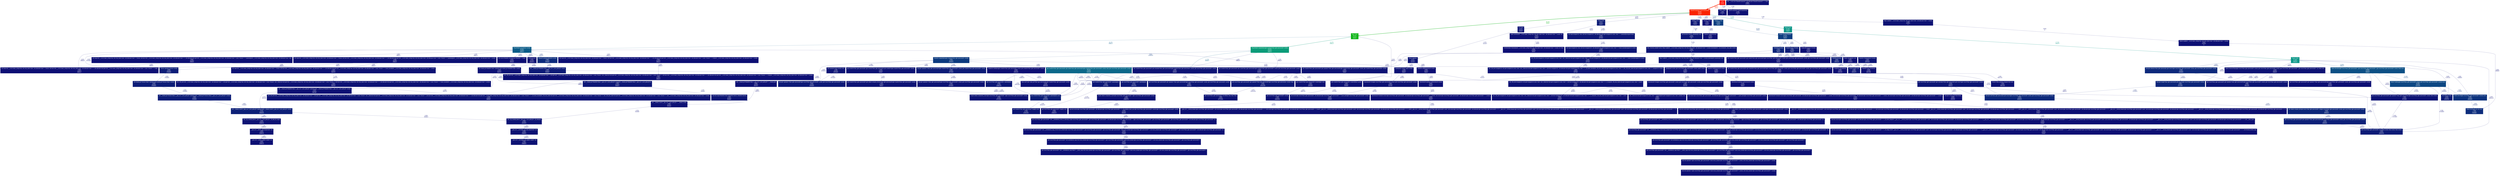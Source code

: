 digraph {
	graph [fontname=Arial, nodesep=0.125, ranksep=0.25];
	node [fontcolor=white, fontname=Arial, height=0, shape=box, style=filled, width=0];
	edge [fontname=Arial];
	1 [color="#fd0c00", fontcolor="#ffffff", fontsize="10.00", label="main\n98.80%\n(0.00%)"];
	1 -> 2 [arrowsize="0.98", color="#fa2201", fontcolor="#fa2201", fontsize="10.00", label="96.66%\n18539×", labeldistance="3.87", penwidth="3.87"];
	1 -> 76 [arrowsize="0.35", color="#0d1274", fontcolor="#0d1274", fontsize="10.00", label="1.36%\n1×", labeldistance="0.50", penwidth="0.50"];
	1 -> 115 [arrowsize="0.35", color="#0d1074", fontcolor="#0d1074", fontsize="10.00", label="0.78%\n1×", labeldistance="0.50", penwidth="0.50"];
	2 [color="#fa2201", fontcolor="#ffffff", fontsize="10.00", label="SharedComponent::TickComponents()\n96.66%\n(0.60%)\n18539×"];
	2 -> 3 [arrowsize="0.70", color="#0ab314", fontcolor="#0ab314", fontsize="10.00", label="48.44%\n18539×", labeldistance="1.94", penwidth="1.94"];
	2 -> 6 [arrowsize="0.53", color="#0c9788", fontcolor="#0c9788", fontsize="10.00", label="27.76%\n18539×", labeldistance="1.11", penwidth="1.11"];
	2 -> 11 [arrowsize="0.35", color="#0d3f81", fontcolor="#0d3f81", fontsize="10.00", label="10.83%\n18539×", labeldistance="0.50", penwidth="0.50"];
	2 -> 31 [arrowsize="0.35", color="#0d1c77", fontcolor="#0d1c77", fontsize="10.00", label="3.67%\n18539×", labeldistance="0.50", penwidth="0.50"];
	2 -> 44 [arrowsize="0.35", color="#0d1676", fontcolor="#0d1676", fontsize="10.00", label="2.27%\n18539×", labeldistance="0.50", penwidth="0.50"];
	2 -> 52 [arrowsize="0.35", color="#0d1676", fontcolor="#0d1676", fontsize="10.00", label="2.22%\n37078×", labeldistance="0.50", penwidth="0.50"];
	2 -> 133 [arrowsize="0.35", color="#0d0f74", fontcolor="#0d0f74", fontsize="10.00", label="0.59%\n18539×", labeldistance="0.50", penwidth="0.50"];
	3 [color="#0ab314", fontcolor="#ffffff", fontsize="10.00", label="Map::Tick()\n48.44%\n(0.30%)\n18539×"];
	3 -> 4 [arrowsize="0.56", color="#0c9c79", fontcolor="#0c9c79", fontsize="10.00", label="31.07%\n296621×", labeldistance="1.24", penwidth="1.24"];
	3 -> 8 [arrowsize="0.40", color="#0c5c88", fontcolor="#0c5c88", fontsize="10.00", label="16.12%\n296621×", labeldistance="0.64", penwidth="0.64"];
	3 -> 89 [arrowsize="0.35", color="#0d1174", fontcolor="#0d1174", fontsize="10.00", label="0.91%\n296621×", labeldistance="0.50", penwidth="0.50"];
	4 [color="#0c9c79", fontcolor="#ffffff", fontsize="10.00", label="PlayerModel::UpdateMatrix(glm::tmat4x4<float, (glm::precision)0> const&)\n31.07%\n(0.60%)\n296621×"];
	4 -> 7 [arrowsize="0.42", color="#0c658a", fontcolor="#0c658a", fontsize="10.00", label="17.73%\n889865×", labeldistance="0.71", penwidth="0.71"];
	4 -> 13 [arrowsize="0.35", color="#0d3a7f", fontcolor="#0d3a7f", fontsize="10.00", label="9.85%\n2078974×", labeldistance="0.50", penwidth="0.50"];
	4 -> 72 [arrowsize="0.35", color="#0d1375", fontcolor="#0d1375", fontsize="10.00", label="1.44%\n296621×", labeldistance="0.50", penwidth="0.50"];
	4 -> 84 [arrowsize="0.35", color="#0d1174", fontcolor="#0d1174", fontsize="10.00", label="1.15%\n296621×", labeldistance="0.50", penwidth="0.50"];
	5 [color="#0c9788", fontcolor="#ffffff", fontsize="10.00", label="Player::Tick()\n27.76%\n(2.69%)\n296624×"];
	5 -> 9 [arrowsize="0.37", color="#0d5085", fontcolor="#0d5085", fontsize="10.00", label="13.94%\n296624×", labeldistance="0.56", penwidth="0.56"];
	5 -> 14 [arrowsize="0.35", color="#0d1375", fontcolor="#0d1375", fontsize="10.00", label="1.46%\n1186495×", labeldistance="0.50", penwidth="0.50"];
	5 -> 17 [arrowsize="0.35", color="#0d297b", fontcolor="#0d297b", fontsize="10.00", label="6.52%\n4449552×", labeldistance="0.50", penwidth="0.50"];
	5 -> 20 [arrowsize="0.35", color="#0d0f74", fontcolor="#0d0f74", fontsize="10.00", label="0.60%\n593719×", labeldistance="0.50", penwidth="0.50"];
	5 -> 30 [arrowsize="0.35", color="#0d0f74", fontcolor="#0d0f74", fontsize="10.00", label="0.63%\n1178723×", labeldistance="0.50", penwidth="0.50"];
	5 -> 34 [arrowsize="0.35", color="#0d0e73", fontcolor="#0d0e73", fontsize="10.00", label="0.20%\n1483119×", labeldistance="0.50", penwidth="0.50"];
	5 -> 81 [arrowsize="0.35", color="#0d1274", fontcolor="#0d1274", fontsize="10.00", label="1.21%\n296624×", labeldistance="0.50", penwidth="0.50"];
	6 [color="#0c9788", fontcolor="#ffffff", fontsize="10.00", label="World::Tick()\n27.76%\n(0.00%)\n18539×"];
	6 -> 5 [arrowsize="0.53", color="#0c9788", fontcolor="#0c9788", fontsize="10.00", label="27.76%\n296624×", labeldistance="1.11", penwidth="1.11"];
	7 [color="#0c688a", fontcolor="#ffffff", fontsize="10.00", label="glm::tmat4x4<float, (glm::precision)0> glm::rotate<float, (glm::precision)0>(glm::tmat4x4<float, (glm::precision)0> const&, float, glm::tvec3<float, (glm::precision)0> const&)\n18.17%\n(2.69%)\n912014×"];
	7 -> 24 [arrowsize="0.35", color="#0d1174", fontcolor="#0d1174", fontsize="10.00", label="0.98%\n9120133×", labeldistance="0.50", penwidth="0.50"];
	7 -> 35 [arrowsize="0.35", color="#0d1976", fontcolor="#0d1976", fontsize="10.00", label="2.80%\n16416245×", labeldistance="0.50", penwidth="0.50"];
	7 -> 37 [arrowsize="0.35", color="#0d1575", fontcolor="#0d1575", fontsize="10.00", label="2.02%\n8208121×", labeldistance="0.50", penwidth="0.50"];
	7 -> 38 [arrowsize="0.35", color="#0d1876", fontcolor="#0d1876", fontsize="10.00", label="2.58%\n21888329×", labeldistance="0.50", penwidth="0.50"];
	7 -> 39 [arrowsize="0.35", color="#0d1676", fontcolor="#0d1676", fontsize="10.00", label="2.22%\n20064301×", labeldistance="0.50", penwidth="0.50"];
	7 -> 42 [arrowsize="0.35", color="#0d1475", fontcolor="#0d1475", fontsize="10.00", label="1.71%\n5472078×", labeldistance="0.50", penwidth="0.50"];
	7 -> 49 [arrowsize="0.35", color="#0d1575", fontcolor="#0d1575", fontsize="10.00", label="1.97%\n912014×", labeldistance="0.50", penwidth="0.50"];
	7 -> 90 [arrowsize="0.35", color="#0d1174", fontcolor="#0d1174", fontsize="10.00", label="1.06%\n1824028×", labeldistance="0.50", penwidth="0.50"];
	8 [color="#0c5c88", fontcolor="#ffffff", fontsize="10.00", label="PlayerModel::Sync(Player const&)\n16.12%\n(1.80%)\n296621×"];
	8 -> 16 [arrowsize="0.35", color="#0d2b7c", fontcolor="#0d2b7c", fontsize="10.00", label="6.88%\n593242×", labeldistance="0.50", penwidth="0.50"];
	8 -> 25 [arrowsize="0.35", color="#0d1976", fontcolor="#0d1976", fontsize="10.00", label="2.93%\n2076345×", labeldistance="0.50", penwidth="0.50"];
	8 -> 37 [arrowsize="0.35", color="#0d0d73", fontcolor="#0d0d73", fontsize="10.00", label="0.15%\n593241×", labeldistance="0.50", penwidth="0.50"];
	8 -> 85 [arrowsize="0.35", color="#0d1174", fontcolor="#0d1174", fontsize="10.00", label="1.10%\n296621×", labeldistance="0.50", penwidth="0.50"];
	8 -> 100 [arrowsize="0.35", color="#0d1074", fontcolor="#0d1074", fontsize="10.00", label="0.80%\n296621×", labeldistance="0.50", penwidth="0.50"];
	8 -> 117 [arrowsize="0.35", color="#0d0f74", fontcolor="#0d0f74", fontsize="10.00", label="0.62%\n296314×", labeldistance="0.50", penwidth="0.50"];
	8 -> 124 [arrowsize="0.35", color="#0d0e73", fontcolor="#0d0e73", fontsize="10.00", label="0.20%\n296620×", labeldistance="0.50", penwidth="0.50"];
	8 -> 126 [arrowsize="0.35", color="#0d0f74", fontcolor="#0d0f74", fontsize="10.00", label="0.60%\n296621×", labeldistance="0.50", penwidth="0.50"];
	8 -> 187 [arrowsize="0.35", color="#0d0f73", fontcolor="#0d0f73", fontsize="10.00", label="0.53%\n1780047×", labeldistance="0.50", penwidth="0.50"];
	9 [color="#0d5085", fontcolor="#ffffff", fontsize="10.00", label="World::MoveBox(glm::tvec3<float, (glm::precision)0>*, glm::tvec3<float, (glm::precision)0>*, glm::tvec3<float, (glm::precision)0> const&, float) const\n13.94%\n(0.30%)\n296624×"];
	9 -> 10 [arrowsize="0.35", color="#0d4783", fontcolor="#0d4783", fontsize="10.00", label="12.39%\n1227670×", labeldistance="0.50", penwidth="0.50"];
	9 -> 20 [arrowsize="0.35", color="#0d0e73", fontcolor="#0d0e73", fontsize="10.00", label="0.30%\n296624×", labeldistance="0.50", penwidth="0.50"];
	9 -> 34 [arrowsize="0.35", color="#0d0d73", fontcolor="#0d0d73", fontsize="10.00", label="0.12%\n880260×", labeldistance="0.50", penwidth="0.50"];
	9 -> 61 [arrowsize="0.35", color="#0d0e73", fontcolor="#0d0e73", fontsize="10.00", label="0.21%\n347410×", labeldistance="0.50", penwidth="0.50"];
	9 -> 110 [arrowsize="0.35", color="#0d0f73", fontcolor="#0d0f73", fontsize="10.00", label="0.58%\n347410×", labeldistance="0.50", penwidth="0.50"];
	10 [color="#0d4783", fontcolor="#ffffff", fontsize="10.00", label="World::TestBox(glm::tvec3<float, (glm::precision)0> const&, glm::tvec3<float, (glm::precision)0> const&) const\n12.39%\n(0.90%)\n1227670×"];
	10 -> 14 [arrowsize="0.35", color="#0d2c7c", fontcolor="#0d2c7c", fontsize="10.00", label="7.02%\n5713503×", labeldistance="0.50", penwidth="0.50"];
	10 -> 30 [arrowsize="0.35", color="#0d1977", fontcolor="#0d1977", fontsize="10.00", label="2.95%\n5555909×", labeldistance="0.50", penwidth="0.50"];
	10 -> 34 [arrowsize="0.35", color="#0d1074", fontcolor="#0d1074", fontsize="10.00", label="0.78%\n5713503×", labeldistance="0.50", penwidth="0.50"];
	10 -> 61 [arrowsize="0.35", color="#0d1074", fontcolor="#0d1074", fontsize="10.00", label="0.74%\n1227670×", labeldistance="0.50", penwidth="0.50"];
	11 [color="#0d3f81", fontcolor="#ffffff", fontsize="10.00", label="Graphics::Tick()\n10.83%\n(0.30%)\n18539×"];
	11 -> 12 [arrowsize="0.35", color="#0d3d80", fontcolor="#0d3d80", fontsize="10.00", label="10.53%\n18539×", labeldistance="0.50", penwidth="0.50"];
	12 [color="#0d3d80", fontcolor="#ffffff", fontsize="10.00", label="Shader::RenderShaders()\n10.53%\n(0.30%)\n18539×"];
	12 -> 21 [arrowsize="0.35", color="#0d247a", fontcolor="#0d247a", fontsize="10.00", label="5.45%\n18539×", labeldistance="0.50", penwidth="0.50"];
	12 -> 29 [arrowsize="0.35", color="#0d1c77", fontcolor="#0d1c77", fontsize="10.00", label="3.69%\n18539×", labeldistance="0.50", penwidth="0.50"];
	12 -> 111 [arrowsize="0.35", color="#0d0f74", fontcolor="#0d0f74", fontsize="10.00", label="0.64%\n18539×", labeldistance="0.50", penwidth="0.50"];
	13 [color="#0d3a7f", fontcolor="#ffffff", fontsize="10.00", label="Model3d::UpdateMatrix(glm::tmat4x4<float, (glm::precision)0> const&)\n9.85%\n(0.30%)\n2078975×"];
	13 -> 7 [arrowsize="0.35", color="#0d0f73", fontcolor="#0d0f73", fontsize="10.00", label="0.44%\n22149×", labeldistance="0.50", penwidth="0.50"];
	13 -> 32 [arrowsize="0.35", color="#0d1b77", fontcolor="#0d1b77", fontsize="10.00", label="3.28%\n2071592×", labeldistance="0.50", penwidth="0.50"];
	13 -> 36 [arrowsize="0.35", color="#0d1375", fontcolor="#0d1375", fontsize="10.00", label="1.50%\n2078975×", labeldistance="0.50", penwidth="0.50"];
	13 -> 55 [arrowsize="0.35", color="#0d1475", fontcolor="#0d1475", fontsize="10.00", label="1.79%\n2071624×", labeldistance="0.50", penwidth="0.50"];
	13 -> 67 [arrowsize="0.35", color="#0d1074", fontcolor="#0d1074", fontsize="10.00", label="0.72%\n39768×", labeldistance="0.50", penwidth="0.50"];
	13 -> 75 [arrowsize="0.35", color="#0d1375", fontcolor="#0d1375", fontsize="10.00", label="1.40%\n39768×", labeldistance="0.50", penwidth="0.50"];
	14 [color="#0d337e", fontcolor="#ffffff", fontsize="10.00", label="World::GetTile(glm::tvec3<float, (glm::precision)0> const&) const\n8.48%\n(1.50%)\n6900080×"];
	14 -> 15 [arrowsize="0.35", color="#0d2c7c", fontcolor="#0d2c7c", fontsize="10.00", label="6.99%\n6900080×", labeldistance="0.50", penwidth="0.50"];
	15 [color="#0d2d7c", fontcolor="#ffffff", fontsize="10.00", label="World::GetTile(int, int, int) const\n7.19%\n(7.19%)\n7096688×"];
	16 [color="#0d2b7c", fontcolor="#ffffff", fontsize="10.00", label="Model3d::operator=(Model3d const&)\n6.88%\n(1.20%)\n593369×"];
	16 -> 25 [arrowsize="0.35", color="#0d1074", fontcolor="#0d1074", fontsize="10.00", label="0.84%\n593368×", labeldistance="0.50", penwidth="0.50"];
	16 -> 33 [arrowsize="0.35", color="#0d1b77", fontcolor="#0d1b77", fontsize="10.00", label="3.25%\n593368×", labeldistance="0.50", penwidth="0.50"];
	16 -> 68 [arrowsize="0.35", color="#0d1275", fontcolor="#0d1275", fontsize="10.00", label="1.37%\n593368×", labeldistance="0.50", penwidth="0.50"];
	17 [color="#0d297b", fontcolor="#ffffff", fontsize="10.00", label="float glm::distance<float, (glm::precision)0, glm::tvec3>(glm::tvec3<float, (glm::precision)0> const&, glm::tvec3<float, (glm::precision)0> const&)\n6.52%\n(0.30%)\n4449600×"];
	17 -> 20 [arrowsize="0.35", color="#0d2079", fontcolor="#0d2079", fontsize="10.00", label="4.51%\n4449600×", labeldistance="0.50", penwidth="0.50"];
	17 -> 54 [arrowsize="0.35", color="#0d1475", fontcolor="#0d1475", fontsize="10.00", label="1.70%\n4449599×", labeldistance="0.50", penwidth="0.50"];
	18 [color="#0d297b", fontcolor="#ffffff", fontsize="10.00", label="float glm::dot<float, (glm::precision)0, glm::tvec3>(glm::tvec3<float, (glm::precision)0> const&, glm::tvec3<float, (glm::precision)0> const&)\n6.33%\n(0.30%)\n6895834×"];
	18 -> 19 [arrowsize="0.35", color="#0d277a", fontcolor="#0d277a", fontsize="10.00", label="6.03%\n6895833×", labeldistance="0.50", penwidth="0.50"];
	19 [color="#0d277a", fontcolor="#ffffff", fontsize="10.00", label="glm::detail::compute_dot<glm::tvec3, float, (glm::precision)0>::call(glm::tvec3<float, (glm::precision)0> const&, glm::tvec3<float, (glm::precision)0> const&)\n6.03%\n(1.50%)\n6895833×"];
	19 -> 22 [arrowsize="0.35", color="#0d2079", fontcolor="#0d2079", fontsize="10.00", label="4.54%\n6895833×", labeldistance="0.50", penwidth="0.50"];
	20 [color="#0d267a", fontcolor="#ffffff", fontsize="10.00", label="float glm::length<float, (glm::precision)0, glm::tvec3>(glm::tvec3<float, (glm::precision)0> const&)\n5.80%\n(0.30%)\n5714199×"];
	20 -> 18 [arrowsize="0.35", color="#0d2479", fontcolor="#0d2479", fontsize="10.00", label="5.25%\n5714201×", labeldistance="0.50", penwidth="0.50"];
	21 [color="#0d247a", fontcolor="#ffffff", fontsize="10.00", label="Shader3d::Render()\n5.45%\n(0.30%)\n18539×"];
	21 -> 28 [arrowsize="0.35", color="#0d1d78", fontcolor="#0d1d78", fontsize="10.00", label="3.83%\n2394124×", labeldistance="0.50", penwidth="0.50"];
	21 -> 67 [arrowsize="0.35", color="#0d0e73", fontcolor="#0d0e73", fontsize="10.00", label="0.34%\n18539×", labeldistance="0.50", penwidth="0.50"];
	21 -> 97 [arrowsize="0.35", color="#0d0f73", fontcolor="#0d0f73", fontsize="10.00", label="0.43%\n2820552×", labeldistance="0.50", penwidth="0.50"];
	21 -> 138 [arrowsize="0.35", color="#0d0e73", fontcolor="#0d0e73", fontsize="10.00", label="0.26%\n18539×", labeldistance="0.50", penwidth="0.50"];
	22 [color="#0d2079", fontcolor="#ffffff", fontsize="10.00", label="glm::tvec3<float, (glm::precision)0> glm::operator*<float, (glm::precision)0>(glm::tvec3<float, (glm::precision)0> const&, glm::tvec3<float, (glm::precision)0> const&)\n4.54%\n(3.59%)\n6895833×"];
	22 -> 34 [arrowsize="0.35", color="#0d1174", fontcolor="#0d1174", fontsize="10.00", label="0.94%\n6895833×", labeldistance="0.50", penwidth="0.50"];
	23 [color="#0d2078", fontcolor="#ffffff", fontsize="10.00", label="std::__shared_count<(__gnu_cxx::_Lock_policy)2>::operator=(std::__shared_count<(__gnu_cxx::_Lock_policy)2> const&)\n4.37%\n(2.10%)\n3356629×"];
	23 -> 57 [arrowsize="0.35", color="#0d1174", fontcolor="#0d1174", fontsize="10.00", label="0.93%\n815661×", labeldistance="0.50", penwidth="0.50"];
	23 -> 71 [arrowsize="0.35", color="#0d1274", fontcolor="#0d1274", fontsize="10.00", label="1.35%\n1428514×", labeldistance="0.50", penwidth="0.50"];
	24 [color="#0d1f78", fontcolor="#ffffff", fontsize="10.00", label="glm::tmat4x4<float, (glm::precision)0>::operator[](int) const\n4.32%\n(2.99%)\n40016363×"];
	24 -> 46 [arrowsize="0.35", color="#0d1274", fontcolor="#0d1274", fontsize="10.00", label="1.33%\n40016370×", labeldistance="0.50", penwidth="0.50"];
	25 [color="#0d1d78", fontcolor="#ffffff", fontsize="10.00", label="Texture::operator=(Texture const&)\n3.90%\n(0.00%)\n2762894×"];
	25 -> 27 [arrowsize="0.35", color="#0d1d78", fontcolor="#0d1d78", fontsize="10.00", label="3.90%\n2762893×", labeldistance="0.50", penwidth="0.50"];
	26 [color="#0d1d78", fontcolor="#ffffff", fontsize="10.00", label="std::__shared_ptr<Texture::Data, (__gnu_cxx::_Lock_policy)2>::operator=(std::__shared_ptr<Texture::Data, (__gnu_cxx::_Lock_policy)2> const&)\n3.90%\n(0.30%)\n2762894×"];
	26 -> 23 [arrowsize="0.35", color="#0d1c77", fontcolor="#0d1c77", fontsize="10.00", label="3.60%\n2762893×", labeldistance="0.50", penwidth="0.50"];
	27 [color="#0d1d78", fontcolor="#ffffff", fontsize="10.00", label="std::shared_ptr<Texture::Data>::operator=(std::shared_ptr<Texture::Data> const&)\n3.90%\n(0.00%)\n2762893×"];
	27 -> 26 [arrowsize="0.35", color="#0d1d78", fontcolor="#0d1d78", fontsize="10.00", label="3.90%\n2762894×", labeldistance="0.50", penwidth="0.50"];
	28 [color="#0d1d78", fontcolor="#ffffff", fontsize="10.00", label="Model3d::Render()\n3.83%\n(0.90%)\n2394124×"];
	28 -> 41 [arrowsize="0.35", color="#0d1274", fontcolor="#0d1274", fontsize="10.00", label="1.24%\n2394124×", labeldistance="0.50", penwidth="0.50"];
	28 -> 119 [arrowsize="0.35", color="#0d0f74", fontcolor="#0d0f74", fontsize="10.00", label="0.60%\n2394126×", labeldistance="0.50", penwidth="0.50"];
	28 -> 136 [arrowsize="0.35", color="#0d0e73", fontcolor="#0d0e73", fontsize="10.00", label="0.28%\n2394127×", labeldistance="0.50", penwidth="0.50"];
	28 -> 137 [arrowsize="0.35", color="#0d0f73", fontcolor="#0d0f73", fontsize="10.00", label="0.52%\n2394125×", labeldistance="0.50", penwidth="0.50"];
	29 [color="#0d1c77", fontcolor="#ffffff", fontsize="10.00", label="ShaderShadow::Render()\n3.69%\n(0.30%)\n18539×"];
	29 -> 45 [arrowsize="0.35", color="#0d1676", fontcolor="#0d1676", fontsize="10.00", label="2.16%\n2097629×", labeldistance="0.50", penwidth="0.50"];
	29 -> 67 [arrowsize="0.35", color="#0d0e73", fontcolor="#0d0e73", fontsize="10.00", label="0.34%\n18539×", labeldistance="0.50", penwidth="0.50"];
	29 -> 97 [arrowsize="0.35", color="#0d0e73", fontcolor="#0d0e73", fontsize="10.00", label="0.36%\n2394332×", labeldistance="0.50", penwidth="0.50"];
	29 -> 138 [arrowsize="0.35", color="#0d0e73", fontcolor="#0d0e73", fontsize="10.00", label="0.26%\n18539×", labeldistance="0.50", penwidth="0.50"];
	30 [color="#0d1c77", fontcolor="#ffffff", fontsize="10.00", label="Tile::isPhys() const\n3.57%\n(3.29%)\n6734714×"];
	31 [color="#0d1c77", fontcolor="#ffffff", fontsize="10.00", label="Client::Tick()\n3.67%\n(0.00%)\n18539×"];
	31 -> 48 [arrowsize="0.35", color="#0d1776", fontcolor="#0d1776", fontsize="10.00", label="2.39%\n237487×", labeldistance="0.50", penwidth="0.50"];
	31 -> 94 [arrowsize="0.35", color="#0d1174", fontcolor="#0d1174", fontsize="10.00", label="0.97%\n18539×", labeldistance="0.50", penwidth="0.50"];
	32 [color="#0d1b77", fontcolor="#ffffff", fontsize="10.00", label="bool glm::operator!=<float, (glm::precision)0>(glm::tmat4x4<float, (glm::precision)0> const&, glm::tmat4x4<float, (glm::precision)0> const&)\n3.28%\n(0.00%)\n2071592×"];
	32 -> 24 [arrowsize="0.35", color="#0d1475", fontcolor="#0d1475", fontsize="10.00", label="1.79%\n16552108×", labeldistance="0.50", penwidth="0.50"];
	32 -> 64 [arrowsize="0.35", color="#0d1375", fontcolor="#0d1375", fontsize="10.00", label="1.50%\n8276055×", labeldistance="0.50", penwidth="0.50"];
	33 [color="#0d1b77", fontcolor="#ffffff", fontsize="10.00", label="std::__shared_ptr<Model3d::Data, (__gnu_cxx::_Lock_policy)2>::reset()\n3.25%\n(0.00%)\n593902×"];
	33 -> 40 [arrowsize="0.35", color="#0d1776", fontcolor="#0d1776", fontsize="10.00", label="2.39%\n593902×", labeldistance="0.50", penwidth="0.50"];
	33 -> 98 [arrowsize="0.35", color="#0d1074", fontcolor="#0d1074", fontsize="10.00", label="0.86%\n593903×", labeldistance="0.50", penwidth="0.50"];
	34 [color="#0d1b77", fontcolor="#ffffff", fontsize="10.00", label="glm::tvec3<float, (glm::precision)0>::tvec3(float const&, float const&, float const&)\n3.29%\n(3.29%)\n24094244×"];
	35 [color="#0d1977", fontcolor="#ffffff", fontsize="10.00", label="glm::tvec4<float, (glm::precision)0>::operator[](int)\n3.01%\n(2.10%)\n17667243×"];
	35 -> 77 [arrowsize="0.35", color="#0d1174", fontcolor="#0d1174", fontsize="10.00", label="0.92%\n17667244×", labeldistance="0.50", penwidth="0.50"];
	36 [color="#0d1977", fontcolor="#ffffff", fontsize="10.00", label="bool glm::operator!=<float, (glm::precision)0>(glm::tvec3<float, (glm::precision)0> const&, glm::tvec3<float, (glm::precision)0> const&)\n2.99%\n(2.99%)\n4150600×"];
	37 [color="#0d1977", fontcolor="#ffffff", fontsize="10.00", label="glm::tvec4<float, (glm::precision)0> glm::operator*<float, (glm::precision)0>(glm::tvec4<float, (glm::precision)0> const&, float)\n2.96%\n(2.10%)\n12016128×"];
	37 -> 63 [arrowsize="0.35", color="#0d1074", fontcolor="#0d1074", fontsize="10.00", label="0.87%\n12016129×", labeldistance="0.50", penwidth="0.50"];
	38 [color="#0d1876", fontcolor="#ffffff", fontsize="10.00", label="glm::tvec3<float, (glm::precision)0>::operator[](int)\n2.58%\n(1.20%)\n21888329×"];
	38 -> 62 [arrowsize="0.35", color="#0d1275", fontcolor="#0d1275", fontsize="10.00", label="1.38%\n21888330×", labeldistance="0.50", penwidth="0.50"];
	39 [color="#0d1876", fontcolor="#ffffff", fontsize="10.00", label="glm::tmat4x4<float, (glm::precision)0>::operator[](int)\n2.57%\n(1.80%)\n23179780×"];
	39 -> 46 [arrowsize="0.35", color="#0d1074", fontcolor="#0d1074", fontsize="10.00", label="0.77%\n23179778×", labeldistance="0.50", penwidth="0.50"];
	40 [color="#0d1776", fontcolor="#ffffff", fontsize="10.00", label="std::__shared_ptr<Model3d::Data, (__gnu_cxx::_Lock_policy)2>::swap(std::__shared_ptr<Model3d::Data, (__gnu_cxx::_Lock_policy)2>&)\n2.40%\n(0.30%)\n594067×"];
	40 -> 47 [arrowsize="0.35", color="#0d1675", fontcolor="#0d1675", fontsize="10.00", label="2.10%\n594068×", labeldistance="0.50", penwidth="0.50"];
	41 [color="#0d1776", fontcolor="#ffffff", fontsize="10.00", label="Texture::Bind() const\n2.40%\n(0.60%)\n4640107×"];
	41 -> 78 [arrowsize="0.35", color="#0d1274", fontcolor="#0d1274", fontsize="10.00", label="1.20%\n3932723×", labeldistance="0.50", penwidth="0.50"];
	42 [color="#0d1776", fontcolor="#ffffff", fontsize="10.00", label="glm::tvec4<float, (glm::precision)0> glm::operator+<float, (glm::precision)0>(glm::tvec4<float, (glm::precision)0> const&, glm::tvec4<float, (glm::precision)0> const&)\n2.33%\n(1.80%)\n7467453×"];
	42 -> 63 [arrowsize="0.35", color="#0d0f73", fontcolor="#0d0f73", fontsize="10.00", label="0.54%\n7467453×", labeldistance="0.50", penwidth="0.50"];
	43 [color="#0d1676", fontcolor="#ffffff", fontsize="10.00", label="Panel::Validate()\n2.27%\n(0.30%)\n111231×"];
	43 -> 73 [arrowsize="0.35", color="#0d1274", fontcolor="#0d1274", fontsize="10.00", label="1.29%\n55624×", labeldistance="0.50", penwidth="0.50"];
	43 -> 130 [arrowsize="0.35", color="#0d0f74", fontcolor="#0d0f74", fontsize="10.00", label="0.60%\n55625×", labeldistance="0.50", penwidth="0.50"];
	44 [color="#0d1676", fontcolor="#ffffff", fontsize="10.00", label="UI::Tick()\n2.27%\n(0.00%)\n18539×"];
	44 -> 43 [arrowsize="0.35", color="#0d1676", fontcolor="#0d1676", fontsize="10.00", label="2.27%\n111231×", labeldistance="0.50", penwidth="0.50"];
	45 [color="#0d1676", fontcolor="#ffffff", fontsize="10.00", label="Model3d::ShadowModel::Render()\n2.16%\n(0.60%)\n2097629×"];
	45 -> 41 [arrowsize="0.35", color="#0d1174", fontcolor="#0d1174", fontsize="10.00", label="1.08%\n2097630×", labeldistance="0.50", penwidth="0.50"];
	45 -> 136 [arrowsize="0.35", color="#0d0e73", fontcolor="#0d0e73", fontsize="10.00", label="0.25%\n2097631×", labeldistance="0.50", penwidth="0.50"];
	46 [color="#0d1675", fontcolor="#ffffff", fontsize="10.00", label="glm::tmat4x4<float, (glm::precision)0>::length() const\n2.10%\n(2.10%)\n63196148×"];
	47 [color="#0d1675", fontcolor="#ffffff", fontsize="10.00", label="void std::swap<Model3d::Data*>(Model3d::Data*&, Model3d::Data*&)\n2.10%\n(2.10%)\n594068×"];
	48 [color="#0d1776", fontcolor="#ffffff", fontsize="10.00", label="std::map<unsigned int, char, std::less<unsigned int>, std::allocator<std::pair<unsigned int const, char> > >::operator[](unsigned int&&)\n2.40%\n(0.00%)\n237752×"];
	48 -> 50 [arrowsize="0.35", color="#0d1675", fontcolor="#0d1675", fontsize="10.00", label="2.10%\n237752×", labeldistance="0.50", penwidth="0.50"];
	49 [color="#0d1675", fontcolor="#ffffff", fontsize="10.00", label="glm::tvec3<float, (glm::precision)0> glm::normalize<float, (glm::precision)0, glm::tvec3>(glm::tvec3<float, (glm::precision)0> const&)\n2.15%\n(0.00%)\n993011×"];
	49 -> 18 [arrowsize="0.35", color="#0d1174", fontcolor="#0d1174", fontsize="10.00", label="0.91%\n993011×", labeldistance="0.50", penwidth="0.50"];
	49 -> 61 [arrowsize="0.35", color="#0d0f74", fontcolor="#0d0f74", fontsize="10.00", label="0.60%\n993011×", labeldistance="0.50", penwidth="0.50"];
	49 -> 140 [arrowsize="0.35", color="#0d0f74", fontcolor="#0d0f74", fontsize="10.00", label="0.64%\n993011×", labeldistance="0.50", penwidth="0.50"];
	50 [color="#0d1675", fontcolor="#ffffff", fontsize="10.00", label="std::map<unsigned int, char, std::less<unsigned int>, std::allocator<std::pair<unsigned int const, char> > >::lower_bound(unsigned int const&)\n2.10%\n(0.00%)\n237752×"];
	50 -> 51 [arrowsize="0.35", color="#0d1675", fontcolor="#0d1675", fontsize="10.00", label="2.10%\n237752×", labeldistance="0.50", penwidth="0.50"];
	51 [color="#0d1675", fontcolor="#ffffff", fontsize="10.00", label="std::_Rb_tree<unsigned int, std::pair<unsigned int const, char>, std::_Select1st<std::pair<unsigned int const, char> >, std::less<unsigned int>, std::allocator<std::pair<unsigned int const, char> > >::lower_bound(unsigned int const&)\n2.10%\n(0.00%)\n237752×"];
	51 -> 58 [arrowsize="0.35", color="#0d1475", fontcolor="#0d1475", fontsize="10.00", label="1.80%\n237752×", labeldistance="0.50", penwidth="0.50"];
	52 [color="#0d1676", fontcolor="#ffffff", fontsize="10.00", label="Loading::Tick()\n2.22%\n(0.00%)\n37078×"];
	52 -> 53 [arrowsize="0.35", color="#0d1676", fontcolor="#0d1676", fontsize="10.00", label="2.22%\n26×", labeldistance="0.50", penwidth="0.50"];
	53 [color="#0d1676", fontcolor="#ffffff", fontsize="10.00", label="std::function<void ()>::operator()() const\n2.22%\n(0.00%)\n26×"];
	53 -> 59 [arrowsize="0.35", color="#0d1575", fontcolor="#0d1575", fontsize="10.00", label="1.93%\n1×", labeldistance="0.50", penwidth="0.50"];
	54 [color="#0d1575", fontcolor="#ffffff", fontsize="10.00", label="glm::tvec3<float, (glm::precision)0> glm::operator-<float, (glm::precision)0>(glm::tvec3<float, (glm::precision)0> const&, glm::tvec3<float, (glm::precision)0> const&)\n1.86%\n(1.20%)\n4861429×"];
	54 -> 34 [arrowsize="0.35", color="#0d0f74", fontcolor="#0d0f74", fontsize="10.00", label="0.66%\n4861430×", labeldistance="0.50", penwidth="0.50"];
	55 [color="#0d1475", fontcolor="#ffffff", fontsize="10.00", label="rot3::operator!=(rot3 const&) const\n1.79%\n(0.30%)\n2071624×"];
	55 -> 36 [arrowsize="0.35", color="#0d1375", fontcolor="#0d1375", fontsize="10.00", label="1.49%\n2071625×", labeldistance="0.50", penwidth="0.50"];
	56 [color="#0d1475", fontcolor="#ffffff", fontsize="10.00", label="std::_Rb_tree<std::__cxx11::basic_string<char, std::char_traits<char>, std::allocator<char> >, std::pair<std::__cxx11::basic_string<char, std::char_traits<char>, std::allocator<char> > const, Texture>, std::_Select1st<std::pair<std::__cxx11::basic_string<char, std::char_traits<char>, std::allocator<char> > const, Texture> >, std::less<std::__cxx11::basic_string<char, std::char_traits<char>, std::allocator<char> > >, std::allocator<std::pair<std::__cxx11::basic_string<char, std::char_traits<char>, std::allocator<char> > const, Texture> > >::_M_lower_bound(std::_Rb_tree_node<std::pair<std::__cxx11::basic_string<char, std::char_traits<char>, std::allocator<char> > const, Texture> >*, std::_Rb_tree_node<std::pair<std::__cxx11::basic_string<char, std::char_traits<char>, std::allocator<char> > const, Texture> >*, std::__cxx11::basic_string<char, std::char_traits<char>, std::allocator<char> > const&)\n1.73%\n(0.90%)\n889896×"];
	57 [color="#0d1475", fontcolor="#ffffff", fontsize="10.00", label="std::_Sp_counted_base<(__gnu_cxx::_Lock_policy)2>::_M_release()\n1.65%\n(0.30%)\n1447257×"];
	57 -> 69 [arrowsize="0.35", color="#0d1274", fontcolor="#0d1274", fontsize="10.00", label="1.35%\n1466001×", labeldistance="0.50", penwidth="0.50"];
	58 [color="#0d1475", fontcolor="#ffffff", fontsize="10.00", label="std::_Rb_tree<unsigned int, std::pair<unsigned int const, char>, std::_Select1st<std::pair<unsigned int const, char> >, std::less<unsigned int>, std::allocator<std::pair<unsigned int const, char> > >::_M_lower_bound(std::_Rb_tree_node<std::pair<unsigned int const, char> >*, std::_Rb_tree_node<std::pair<unsigned int const, char> >*, unsigned int const&)\n1.80%\n(0.00%)\n237752×"];
	58 -> 80 [arrowsize="0.35", color="#0d1274", fontcolor="#0d1274", fontsize="10.00", label="1.20%\n861824×", labeldistance="0.50", penwidth="0.50"];
	59 [color="#0d1575", fontcolor="#ffffff", fontsize="10.00", label="std::_Function_handler<void (), Map::Load(std::__cxx11::basic_string<char, std::char_traits<char>, std::allocator<char> > const&)::{lambda()#1}>::_M_invoke(std::_Any_data const&)\n1.93%\n(0.00%)\n1×"];
	59 -> 60 [arrowsize="0.35", color="#0d1575", fontcolor="#0d1575", fontsize="10.00", label="1.93%\n1×", labeldistance="0.50", penwidth="0.50"];
	60 [color="#0d1575", fontcolor="#ffffff", fontsize="10.00", label="Map::Load(std::__cxx11::basic_string<char, std::char_traits<char>, std::allocator<char> > const&)::{lambda()#1}::operator()() const\n1.93%\n(0.00%)\n1×"];
	60 -> 95 [arrowsize="0.35", color="#0d1174", fontcolor="#0d1174", fontsize="10.00", label="1.13%\n33792×", labeldistance="0.50", penwidth="0.50"];
	60 -> 114 [arrowsize="0.35", color="#0d1074", fontcolor="#0d1074", fontsize="10.00", label="0.70%\n33792×", labeldistance="0.50", penwidth="0.50"];
	61 [color="#0d1375", fontcolor="#ffffff", fontsize="10.00", label="glm::tvec3<float, (glm::precision)0> glm::operator*<float, (glm::precision)0>(glm::tvec3<float, (glm::precision)0> const&, float const&)\n1.55%\n(1.20%)\n2572046×"];
	61 -> 34 [arrowsize="0.35", color="#0d0e73", fontcolor="#0d0e73", fontsize="10.00", label="0.35%\n2572046×", labeldistance="0.50", penwidth="0.50"];
	62 [color="#0d1375", fontcolor="#ffffff", fontsize="10.00", label="int glm::detail::component_count<glm::tvec3<float, (glm::precision)0> >(glm::tvec3<float, (glm::precision)0> const&)\n1.50%\n(1.20%)\n23712353×"];
	63 [color="#0d1375", fontcolor="#ffffff", fontsize="10.00", label="glm::tvec4<float, (glm::precision)0>::tvec4(float, float, float, float)\n1.50%\n(1.50%)\n20773246×"];
	64 [color="#0d1375", fontcolor="#ffffff", fontsize="10.00", label="bool glm::operator!=<float, (glm::precision)0>(glm::tvec4<float, (glm::precision)0> const&, glm::tvec4<float, (glm::precision)0> const&)\n1.50%\n(1.50%)\n8276055×"];
	65 [color="#0d1375", fontcolor="#ffffff", fontsize="10.00", label="std::vector<glm::tvec2<float, (glm::precision)0>, std::allocator<glm::tvec2<float, (glm::precision)0> > >::push_back(glm::tvec2<float, (glm::precision)0> const&)\n1.48%\n(0.00%)\n914699×"];
	65 -> 66 [arrowsize="0.35", color="#0d1375", fontcolor="#0d1375", fontsize="10.00", label="1.47%\n580449×", labeldistance="0.50", penwidth="0.50"];
	66 [color="#0d1375", fontcolor="#ffffff", fontsize="10.00", label="void std::vector<glm::tvec2<float, (glm::precision)0>, std::allocator<glm::tvec2<float, (glm::precision)0> > >::_M_emplace_back_aux<glm::tvec2<float, (glm::precision)0> const&>(glm::tvec2<float, (glm::precision)0> const&)\n1.47%\n(0.00%)\n580449×"];
	66 -> 99 [arrowsize="0.35", color="#0d1074", fontcolor="#0d1074", fontsize="10.00", label="0.84%\n580450×", labeldistance="0.50", penwidth="0.50"];
	67 [color="#0d1375", fontcolor="#ffffff", fontsize="10.00", label="glm::tmat4x4<float, (glm::precision)0> glm::operator*<float, (glm::precision)0>(glm::tmat4x4<float, (glm::precision)0> const&, glm::tmat4x4<float, (glm::precision)0> const&)\n1.40%\n(0.60%)\n76846×"];
	67 -> 37 [arrowsize="0.35", color="#0d0e73", fontcolor="#0d0e73", fontsize="10.00", label="0.30%\n1229533×", labeldistance="0.50", penwidth="0.50"];
	67 -> 42 [arrowsize="0.35", color="#0d0e73", fontcolor="#0d0e73", fontsize="10.00", label="0.29%\n922152×", labeldistance="0.50", penwidth="0.50"];
	68 [color="#0d1275", fontcolor="#ffffff", fontsize="10.00", label="std::shared_ptr<Model3d::Data>::operator=(std::shared_ptr<Model3d::Data> const&)\n1.37%\n(0.30%)\n593737×"];
	68 -> 87 [arrowsize="0.35", color="#0d1174", fontcolor="#0d1174", fontsize="10.00", label="1.07%\n593736×", labeldistance="0.50", penwidth="0.50"];
	69 [color="#0d1274", fontcolor="#ffffff", fontsize="10.00", label="__gnu_cxx::__exchange_and_add_dispatch(int*, int)\n1.35%\n(0.00%)\n1466001×"];
	69 -> 79 [arrowsize="0.35", color="#0d1274", fontcolor="#0d1274", fontsize="10.00", label="1.20%\n1466001×", labeldistance="0.50", penwidth="0.50"];
	70 [color="#0d1274", fontcolor="#ffffff", fontsize="10.00", label="__gnu_cxx::__atomic_add_dispatch(int*, int)\n1.35%\n(0.60%)\n1428514×"];
	70 -> 120 [arrowsize="0.35", color="#0d0f74", fontcolor="#0d0f74", fontsize="10.00", label="0.60%\n1428513×", labeldistance="0.50", penwidth="0.50"];
	71 [color="#0d1274", fontcolor="#ffffff", fontsize="10.00", label="std::_Sp_counted_base<(__gnu_cxx::_Lock_policy)2>::_M_add_ref_copy()\n1.35%\n(0.00%)\n1428514×"];
	71 -> 70 [arrowsize="0.35", color="#0d1274", fontcolor="#0d1274", fontsize="10.00", label="1.35%\n1428514×", labeldistance="0.50", penwidth="0.50"];
	72 [color="#0d1375", fontcolor="#ffffff", fontsize="10.00", label="glm::tmat4x4<float, (glm::precision)0> glm::translate<float, (glm::precision)0>(glm::tmat4x4<float, (glm::precision)0> const&, glm::tvec3<float, (glm::precision)0> const&)\n1.48%\n(0.60%)\n304004×"];
	72 -> 24 [arrowsize="0.35", color="#0d0d73", fontcolor="#0d0d73", fontsize="10.00", label="0.13%\n1216018×", labeldistance="0.50", penwidth="0.50"];
	72 -> 37 [arrowsize="0.35", color="#0d0e73", fontcolor="#0d0e73", fontsize="10.00", label="0.22%\n912014×", labeldistance="0.50", penwidth="0.50"];
	72 -> 42 [arrowsize="0.35", color="#0d0e73", fontcolor="#0d0e73", fontsize="10.00", label="0.29%\n912015×", labeldistance="0.50", penwidth="0.50"];
	73 [color="#0d1274", fontcolor="#ffffff", fontsize="10.00", label="Quad(quad2 const&, quad2 const&)\n1.29%\n(0.00%)\n55625×"];
	73 -> 86 [arrowsize="0.35", color="#0d1174", fontcolor="#0d1174", fontsize="10.00", label="1.08%\n333755×", labeldistance="0.50", penwidth="0.50"];
	74 [color="#0d1375", fontcolor="#ffffff", fontsize="10.00", label="glm::tmat4x4<float, (glm::precision)0> glm::detail::compute_inverse<float, (glm::precision)0>(glm::tmat4x4<float, (glm::precision)0> const&)\n1.42%\n(0.30%)\n40302×"];
	74 -> 24 [arrowsize="0.35", color="#0d0e73", fontcolor="#0d0e73", fontsize="10.00", label="0.39%\n3586861×", labeldistance="0.50", penwidth="0.50"];
	75 [color="#0d1375", fontcolor="#ffffff", fontsize="10.00", label="glm::tmat4x4<float, (glm::precision)0> glm::inverse<float, (glm::precision)0, glm::tmat4x4>(glm::tmat4x4<float, (glm::precision)0> const&)\n1.42%\n(0.00%)\n40302×"];
	75 -> 74 [arrowsize="0.35", color="#0d1375", fontcolor="#0d1375", fontsize="10.00", label="1.42%\n40302×", labeldistance="0.50", penwidth="0.50"];
	76 [color="#0d1274", fontcolor="#ffffff", fontsize="10.00", label="Client::Start()\n1.36%\n(0.00%)\n1×"];
	76 -> 93 [arrowsize="0.35", color="#0d1274", fontcolor="#0d1274", fontsize="10.00", label="1.16%\n1×", labeldistance="0.50", penwidth="0.50"];
	77 [color="#0d1274", fontcolor="#ffffff", fontsize="10.00", label="int glm::detail::component_count<glm::tvec4<float, (glm::precision)0> >(glm::tvec4<float, (glm::precision)0> const&)\n1.20%\n(0.30%)\n23088170×"];
	77 -> 96 [arrowsize="0.35", color="#0d1074", fontcolor="#0d1074", fontsize="10.00", label="0.90%\n23088167×", labeldistance="0.50", penwidth="0.50"];
	78 [color="#0d1274", fontcolor="#ffffff", fontsize="10.00", label="Texture::Data::operator unsigned int() const\n1.20%\n(1.20%)\n3932734×"];
	79 [color="#0d1274", fontcolor="#ffffff", fontsize="10.00", label="__gnu_cxx::__exchange_and_add(int volatile*, int)\n1.20%\n(1.20%)\n1466001×"];
	80 [color="#0d1274", fontcolor="#ffffff", fontsize="10.00", label="std::_Rb_tree<unsigned int, std::pair<unsigned int const, char>, std::_Select1st<std::pair<unsigned int const, char> >, std::less<unsigned int>, std::allocator<std::pair<unsigned int const, char> > >::_S_key(std::_Rb_tree_node<std::pair<unsigned int const, char> > const*)\n1.20%\n(0.00%)\n861842×"];
	80 -> 121 [arrowsize="0.35", color="#0d0f74", fontcolor="#0d0f74", fontsize="10.00", label="0.60%\n861842×", labeldistance="0.50", penwidth="0.50"];
	80 -> 125 [arrowsize="0.35", color="#0d0f74", fontcolor="#0d0f74", fontsize="10.00", label="0.60%\n861842×", labeldistance="0.50", penwidth="0.50"];
	81 [color="#0d1274", fontcolor="#ffffff", fontsize="10.00", label="World::IntersectPlayer(glm::tvec3<float, (glm::precision)0> const&, glm::tvec3<float, (glm::precision)0> const&, glm::tvec3<float, (glm::precision)0>*, glm::tvec3<float, (glm::precision)0>*, int, float) const\n1.21%\n(0.60%)\n296624×"];
	81 -> 20 [arrowsize="0.35", color="#0d0e73", fontcolor="#0d0e73", fontsize="10.00", label="0.38%\n373949×", labeldistance="0.50", penwidth="0.50"];
	81 -> 54 [arrowsize="0.35", color="#0d0d73", fontcolor="#0d0d73", fontsize="10.00", label="0.14%\n373949×", labeldistance="0.50", penwidth="0.50"];
	82 [color="#0d1274", fontcolor="#ffffff", fontsize="10.00", label="std::map<std::__cxx11::basic_string<char, std::char_traits<char>, std::allocator<char> >, Texture, std::less<std::__cxx11::basic_string<char, std::char_traits<char>, std::allocator<char> > >, std::allocator<std::pair<std::__cxx11::basic_string<char, std::char_traits<char>, std::allocator<char> > const, Texture> > >::lower_bound(std::__cxx11::basic_string<char, std::char_traits<char>, std::allocator<char> > const&)\n1.15%\n(0.00%)\n593275×"];
	82 -> 83 [arrowsize="0.35", color="#0d1274", fontcolor="#0d1274", fontsize="10.00", label="1.15%\n593275×", labeldistance="0.50", penwidth="0.50"];
	83 [color="#0d1274", fontcolor="#ffffff", fontsize="10.00", label="std::_Rb_tree<std::__cxx11::basic_string<char, std::char_traits<char>, std::allocator<char> >, std::pair<std::__cxx11::basic_string<char, std::char_traits<char>, std::allocator<char> > const, Texture>, std::_Select1st<std::pair<std::__cxx11::basic_string<char, std::char_traits<char>, std::allocator<char> > const, Texture> >, std::less<std::__cxx11::basic_string<char, std::char_traits<char>, std::allocator<char> > >, std::allocator<std::pair<std::__cxx11::basic_string<char, std::char_traits<char>, std::allocator<char> > const, Texture> > >::lower_bound(std::__cxx11::basic_string<char, std::char_traits<char>, std::allocator<char> > const&)\n1.15%\n(0.00%)\n593275×"];
	83 -> 56 [arrowsize="0.35", color="#0d1274", fontcolor="#0d1274", fontsize="10.00", label="1.15%\n593275×", labeldistance="0.50", penwidth="0.50"];
	84 [color="#0d1274", fontcolor="#ffffff", fontsize="10.00", label="glm::tmat4x4<float, (glm::precision)0> glm::scale<float, (glm::precision)0>(glm::tmat4x4<float, (glm::precision)0> const&, glm::tvec3<float, (glm::precision)0> const&)\n1.17%\n(0.30%)\n304004×"];
	84 -> 24 [arrowsize="0.35", color="#0d0d73", fontcolor="#0d0d73", fontsize="10.00", label="0.13%\n1216015×", labeldistance="0.50", penwidth="0.50"];
	84 -> 37 [arrowsize="0.35", color="#0d0e73", fontcolor="#0d0e73", fontsize="10.00", label="0.22%\n912011×", labeldistance="0.50", penwidth="0.50"];
	84 -> 39 [arrowsize="0.35", color="#0d0d73", fontcolor="#0d0d73", fontsize="10.00", label="0.13%\n1216015×", labeldistance="0.50", penwidth="0.50"];
	84 -> 90 [arrowsize="0.35", color="#0d0d73", fontcolor="#0d0d73", fontsize="10.00", label="0.18%\n304004×", labeldistance="0.50", penwidth="0.50"];
	85 [color="#0d1174", fontcolor="#ffffff", fontsize="10.00", label="std::map<std::__cxx11::basic_string<char, std::char_traits<char>, std::allocator<char> >, Texture, std::less<std::__cxx11::basic_string<char, std::char_traits<char>, std::allocator<char> > >, std::allocator<std::pair<std::__cxx11::basic_string<char, std::char_traits<char>, std::allocator<char> > const, Texture> > >::operator[](std::__cxx11::basic_string<char, std::char_traits<char>, std::allocator<char> > const&)\n1.10%\n(0.30%)\n296621×"];
	85 -> 82 [arrowsize="0.35", color="#0d0f73", fontcolor="#0d0f73", fontsize="10.00", label="0.58%\n296621×", labeldistance="0.50", penwidth="0.50"];
	85 -> 124 [arrowsize="0.35", color="#0d0e73", fontcolor="#0d0e73", fontsize="10.00", label="0.20%\n296621×", labeldistance="0.50", penwidth="0.50"];
	86 [color="#0d1174", fontcolor="#ffffff", fontsize="10.00", label="Geometry2d::Push(glm::tvec2<float, (glm::precision)0> const&, glm::tvec2<float, (glm::precision)0> const&)\n1.08%\n(0.00%)\n333755×"];
	86 -> 65 [arrowsize="0.35", color="#0d1174", fontcolor="#0d1174", fontsize="10.00", label="1.08%\n667509×", labeldistance="0.50", penwidth="0.50"];
	87 [color="#0d1174", fontcolor="#ffffff", fontsize="10.00", label="std::__shared_ptr<Model3d::Data, (__gnu_cxx::_Lock_policy)2>::operator=(std::__shared_ptr<Model3d::Data, (__gnu_cxx::_Lock_policy)2> const&)\n1.07%\n(0.30%)\n593736×"];
	87 -> 23 [arrowsize="0.35", color="#0d1074", fontcolor="#0d1074", fontsize="10.00", label="0.77%\n593736×", labeldistance="0.50", penwidth="0.50"];
	88 [color="#0d1274", fontcolor="#ffffff", fontsize="10.00", label="glm::tvec4<float, (glm::precision)0>::tvec4()\n1.20%\n(1.20%)\n10683028×"];
	89 [color="#0d1174", fontcolor="#ffffff", fontsize="10.00", label="glm::tmat4x4<float, (glm::precision)0>::tmat4x4(float const&)\n1.05%\n(0.60%)\n342689×"];
	89 -> 88 [arrowsize="0.35", color="#0d0d73", fontcolor="#0d0d73", fontsize="10.00", label="0.15%\n1370756×", labeldistance="0.50", penwidth="0.50"];
	90 [color="#0d1274", fontcolor="#ffffff", fontsize="10.00", label="glm::tmat4x4<float, (glm::precision)0>::tmat4x4(glm::ctor)\n1.31%\n(0.30%)\n2245180×"];
	90 -> 88 [arrowsize="0.35", color="#0d1174", fontcolor="#0d1174", fontsize="10.00", label="1.01%\n8980720×", labeldistance="0.50", penwidth="0.50"];
	91 [color="#0d1174", fontcolor="#ffffff", fontsize="10.00", label="std::__shared_count<(__gnu_cxx::_Lock_policy)2>::~__shared_count()\n1.02%\n(0.30%)\n707415×"];
	91 -> 57 [arrowsize="0.35", color="#0d1074", fontcolor="#0d1074", fontsize="10.00", label="0.72%\n631596×", labeldistance="0.50", penwidth="0.50"];
	92 [color="#0d1274", fontcolor="#ffffff", fontsize="10.00", label="Geometry3d::Push(glm::tvec3<float, (glm::precision)0> const&, glm::tvec3<float, (glm::precision)0> const&, glm::tvec2<float, (glm::precision)0> const&)\n1.26%\n(0.00%)\n243729×"];
	92 -> 65 [arrowsize="0.35", color="#0d0e73", fontcolor="#0d0e73", fontsize="10.00", label="0.39%\n243728×", labeldistance="0.50", penwidth="0.50"];
	92 -> 116 [arrowsize="0.35", color="#0d1074", fontcolor="#0d1074", fontsize="10.00", label="0.86%\n487458×", labeldistance="0.50", penwidth="0.50"];
	93 [color="#0d1274", fontcolor="#ffffff", fontsize="10.00", label="Map::Load(std::__cxx11::basic_string<char, std::char_traits<char>, std::allocator<char> > const&)\n1.16%\n(0.00%)\n1×"];
	93 -> 103 [arrowsize="0.35", color="#0d1074", fontcolor="#0d1074", fontsize="10.00", label="0.82%\n1×", labeldistance="0.50", penwidth="0.50"];
	94 [color="#0d1174", fontcolor="#ffffff", fontsize="10.00", label="Label::SetText(std::__cxx11::basic_string<char, std::char_traits<char>, std::allocator<char> > const&, int)\n0.97%\n(0.30%)\n18540×"];
	94 -> 131 [arrowsize="0.35", color="#0d0f74", fontcolor="#0d0f74", fontsize="10.00", label="0.59%\n18540×", labeldistance="0.50", penwidth="0.50"];
	95 [color="#0d1174", fontcolor="#ffffff", fontsize="10.00", label="Quad(quad3 const&, glm::tvec3<float, (glm::precision)0> const&, quad2 const&)\n1.13%\n(0.00%)\n33804×"];
	95 -> 92 [arrowsize="0.35", color="#0d1174", fontcolor="#0d1174", fontsize="10.00", label="1.05%\n202824×", labeldistance="0.50", penwidth="0.50"];
	96 [color="#0d1074", fontcolor="#ffffff", fontsize="10.00", label="glm::tvec4<float, (glm::precision)0>::length() const\n0.90%\n(0.90%)\n23088167×"];
	97 [color="#0d1074", fontcolor="#ffffff", fontsize="10.00", label="Model::isEnabled() const\n0.90%\n(0.90%)\n5919603×"];
	98 [color="#0d1074", fontcolor="#ffffff", fontsize="10.00", label="std::__shared_ptr<Model3d::Data, (__gnu_cxx::_Lock_policy)2>::~__shared_ptr()\n0.86%\n(0.00%)\n594767×"];
	98 -> 91 [arrowsize="0.35", color="#0d1074", fontcolor="#0d1074", fontsize="10.00", label="0.86%\n594767×", labeldistance="0.50", penwidth="0.50"];
	99 [color="#0d1074", fontcolor="#ffffff", fontsize="10.00", label="glm::tvec2<float, (glm::precision)0>* std::__uninitialized_move_if_noexcept_a<glm::tvec2<float, (glm::precision)0>*, glm::tvec2<float, (glm::precision)0>*, std::allocator<glm::tvec2<float, (glm::precision)0> > >(glm::tvec2<float, (glm::precision)0>*, glm::tvec2<float, (glm::precision)0>*, glm::tvec2<float, (glm::precision)0>*, std::allocator<glm::tvec2<float, (glm::precision)0> >&)\n0.84%\n(0.30%)\n580569×"];
	99 -> 105 [arrowsize="0.35", color="#0d0f73", fontcolor="#0d0f73", fontsize="10.00", label="0.54%\n580570×", labeldistance="0.50", penwidth="0.50"];
	100 [color="#0d1074", fontcolor="#ffffff", fontsize="10.00", label="std::map<std::__cxx11::basic_string<char, std::char_traits<char>, std::allocator<char> >, Texture, std::less<std::__cxx11::basic_string<char, std::char_traits<char>, std::allocator<char> > >, std::allocator<std::pair<std::__cxx11::basic_string<char, std::char_traits<char>, std::allocator<char> > const, Texture> > >::operator[](std::__cxx11::basic_string<char, std::char_traits<char>, std::allocator<char> >&&)\n0.80%\n(0.00%)\n296654×"];
	100 -> 82 [arrowsize="0.35", color="#0d0f73", fontcolor="#0d0f73", fontsize="10.00", label="0.58%\n296654×", labeldistance="0.50", penwidth="0.50"];
	100 -> 124 [arrowsize="0.35", color="#0d0e73", fontcolor="#0d0e73", fontsize="10.00", label="0.20%\n296653×", labeldistance="0.50", penwidth="0.50"];
	101 [color="#0d1074", fontcolor="#ffffff", fontsize="10.00", label="__gnu_cxx::__normal_iterator<glm::tvec2<float, (glm::precision)0>*, std::vector<glm::tvec2<float, (glm::precision)0>, std::allocator<glm::tvec2<float, (glm::precision)0> > > > std::vector<glm::tvec2<float, (glm::precision)0>, std::allocator<glm::tvec2<float, (glm::precision)0> > >::insert<__gnu_cxx::__normal_iterator<glm::tvec2<float, (glm::precision)0> const*, std::vector<glm::tvec2<float, (glm::precision)0>, std::allocator<glm::tvec2<float, (glm::precision)0> > > >, void>(__gnu_cxx::__normal_iterator<glm::tvec2<float, (glm::precision)0> const*, std::vector<glm::tvec2<float, (glm::precision)0>, std::allocator<glm::tvec2<float, (glm::precision)0> > > >, __gnu_cxx::__normal_iterator<glm::tvec2<float, (glm::precision)0> const*, std::vector<glm::tvec2<float, (glm::precision)0>, std::allocator<glm::tvec2<float, (glm::precision)0> > > >, __gnu_cxx::__normal_iterator<glm::tvec2<float, (glm::precision)0> const*, std::vector<glm::tvec2<float, (glm::precision)0>, std::allocator<glm::tvec2<float, (glm::precision)0> > > >)\n0.78%\n(0.30%)\n145073×"];
	102 [color="#0d1074", fontcolor="#ffffff", fontsize="10.00", label="float const* glm::value_ptr<float, (glm::precision)0>(glm::tmat4x4<float, (glm::precision)0> const&)\n0.75%\n(0.00%)\n6904418×"];
	102 -> 24 [arrowsize="0.35", color="#0d1074", fontcolor="#0d1074", fontsize="10.00", label="0.75%\n6904420×", labeldistance="0.50", penwidth="0.50"];
	103 [color="#0d1074", fontcolor="#ffffff", fontsize="10.00", label="World::Load(std::__cxx11::basic_string<char, std::char_traits<char>, std::allocator<char> > const&)\n0.82%\n(0.00%)\n1×"];
	103 -> 15 [arrowsize="0.35", color="#0d0e73", fontcolor="#0d0e73", fontsize="10.00", label="0.20%\n196608×", labeldistance="0.50", penwidth="0.50"];
	104 [color="#0d1074", fontcolor="#ffffff", fontsize="10.00", label="glm::tvec2<float, (glm::precision)0>* std::__uninitialized_copy<false>::__uninit_copy<std::move_iterator<glm::tvec2<float, (glm::precision)0>*>, glm::tvec2<float, (glm::precision)0>*>(std::move_iterator<glm::tvec2<float, (glm::precision)0>*>, std::move_iterator<glm::tvec2<float, (glm::precision)0>*>, glm::tvec2<float, (glm::precision)0>*)\n0.67%\n(0.30%)\n725585×"];
	105 [color="#0d1074", fontcolor="#ffffff", fontsize="10.00", label="glm::tvec2<float, (glm::precision)0>* std::__uninitialized_copy_a<std::move_iterator<glm::tvec2<float, (glm::precision)0>*>, glm::tvec2<float, (glm::precision)0>*, glm::tvec2<float, (glm::precision)0> >(std::move_iterator<glm::tvec2<float, (glm::precision)0>*>, std::move_iterator<glm::tvec2<float, (glm::precision)0>*>, glm::tvec2<float, (glm::precision)0>*, std::allocator<glm::tvec2<float, (glm::precision)0> >&)\n0.67%\n(0.00%)\n725585×"];
	105 -> 106 [arrowsize="0.35", color="#0d1074", fontcolor="#0d1074", fontsize="10.00", label="0.67%\n725584×", labeldistance="0.50", penwidth="0.50"];
	106 [color="#0d1074", fontcolor="#ffffff", fontsize="10.00", label="glm::tvec2<float, (glm::precision)0>* std::uninitialized_copy<std::move_iterator<glm::tvec2<float, (glm::precision)0>*>, glm::tvec2<float, (glm::precision)0>*>(std::move_iterator<glm::tvec2<float, (glm::precision)0>*>, std::move_iterator<glm::tvec2<float, (glm::precision)0>*>, glm::tvec2<float, (glm::precision)0>*)\n0.67%\n(0.00%)\n725584×"];
	106 -> 104 [arrowsize="0.35", color="#0d1074", fontcolor="#0d1074", fontsize="10.00", label="0.67%\n725585×", labeldistance="0.50", penwidth="0.50"];
	107 [color="#0d1174", fontcolor="#ffffff", fontsize="10.00", label="glm::tvec3<float, (glm::precision)0>* std::__uninitialized_copy<false>::__uninit_copy<std::move_iterator<glm::tvec3<float, (glm::precision)0>*>, glm::tvec3<float, (glm::precision)0>*>(std::move_iterator<glm::tvec3<float, (glm::precision)0>*>, std::move_iterator<glm::tvec3<float, (glm::precision)0>*>, glm::tvec3<float, (glm::precision)0>*)\n0.97%\n(0.00%)\n338645×"];
	107 -> 123 [arrowsize="0.35", color="#0d1074", fontcolor="#0d1074", fontsize="10.00", label="0.90%\n1726262×", labeldistance="0.50", penwidth="0.50"];
	108 [color="#0d1174", fontcolor="#ffffff", fontsize="10.00", label="glm::tvec3<float, (glm::precision)0>* std::uninitialized_copy<std::move_iterator<glm::tvec3<float, (glm::precision)0>*>, glm::tvec3<float, (glm::precision)0>*>(std::move_iterator<glm::tvec3<float, (glm::precision)0>*>, std::move_iterator<glm::tvec3<float, (glm::precision)0>*>, glm::tvec3<float, (glm::precision)0>*)\n0.97%\n(0.00%)\n338645×"];
	108 -> 107 [arrowsize="0.35", color="#0d1174", fontcolor="#0d1174", fontsize="10.00", label="0.97%\n338645×", labeldistance="0.50", penwidth="0.50"];
	109 [color="#0d1174", fontcolor="#ffffff", fontsize="10.00", label="glm::tvec3<float, (glm::precision)0>* std::__uninitialized_copy_a<std::move_iterator<glm::tvec3<float, (glm::precision)0>*>, glm::tvec3<float, (glm::precision)0>*, glm::tvec3<float, (glm::precision)0> >(std::move_iterator<glm::tvec3<float, (glm::precision)0>*>, std::move_iterator<glm::tvec3<float, (glm::precision)0>*>, glm::tvec3<float, (glm::precision)0>*, std::allocator<glm::tvec3<float, (glm::precision)0> >&)\n0.97%\n(0.00%)\n338645×"];
	109 -> 108 [arrowsize="0.35", color="#0d1174", fontcolor="#0d1174", fontsize="10.00", label="0.97%\n338645×", labeldistance="0.50", penwidth="0.50"];
	110 [color="#0d0f74", fontcolor="#ffffff", fontsize="10.00", label="glm::tvec3<float, (glm::precision)0> glm::operator+<float, (glm::precision)0>(glm::tvec3<float, (glm::precision)0> const&, glm::tvec3<float, (glm::precision)0> const&)\n0.65%\n(0.60%)\n392493×"];
	111 [color="#0d0f74", fontcolor="#ffffff", fontsize="10.00", label="Shader3dComposer::Render()\n0.64%\n(0.30%)\n18539×"];
	112 [color="#0d1074", fontcolor="#ffffff", fontsize="10.00", label="Geometry3d::Push(std::vector<glm::tvec3<float, (glm::precision)0>, std::allocator<glm::tvec3<float, (glm::precision)0> > > const&, std::vector<glm::tvec3<float, (glm::precision)0>, std::allocator<glm::tvec3<float, (glm::precision)0> > > const&, std::vector<glm::tvec2<float, (glm::precision)0>, std::allocator<glm::tvec2<float, (glm::precision)0> > > const&)\n0.70%\n(0.00%)\n33823×"];
	112 -> 101 [arrowsize="0.35", color="#0d0d73", fontcolor="#0d0d73", fontsize="10.00", label="0.18%\n33823×", labeldistance="0.50", penwidth="0.50"];
	112 -> 144 [arrowsize="0.35", color="#0d0f73", fontcolor="#0d0f73", fontsize="10.00", label="0.52%\n67646×", labeldistance="0.50", penwidth="0.50"];
	113 [color="#0d1074", fontcolor="#ffffff", fontsize="10.00", label="Geometry3d::operator+=(Geometry3d const&)\n0.70%\n(0.00%)\n33823×"];
	113 -> 112 [arrowsize="0.35", color="#0d1074", fontcolor="#0d1074", fontsize="10.00", label="0.70%\n33823×", labeldistance="0.50", penwidth="0.50"];
	114 [color="#0d1074", fontcolor="#ffffff", fontsize="10.00", label="Model3d::Add(Geometry3d const&)\n0.70%\n(0.00%)\n33823×"];
	114 -> 113 [arrowsize="0.35", color="#0d1074", fontcolor="#0d1074", fontsize="10.00", label="0.70%\n33823×", labeldistance="0.50", penwidth="0.50"];
	115 [color="#0d1074", fontcolor="#ffffff", fontsize="10.00", label="ClientComponent::ClearComponents()\n0.78%\n(0.00%)\n1×"];
	116 [color="#0d1074", fontcolor="#ffffff", fontsize="10.00", label="std::vector<glm::tvec3<float, (glm::precision)0>, std::allocator<glm::tvec3<float, (glm::precision)0> > >::push_back(glm::tvec3<float, (glm::precision)0> const&)\n0.87%\n(0.00%)\n491159×"];
	116 -> 118 [arrowsize="0.35", color="#0d1074", fontcolor="#0d1074", fontsize="10.00", label="0.86%\n270898×", labeldistance="0.50", penwidth="0.50"];
	117 [color="#0d0f74", fontcolor="#ffffff", fontsize="10.00", label="std::vector<Model3d, std::allocator<Model3d> >::clear()\n0.62%\n(0.60%)\n296316×"];
	118 [color="#0d1074", fontcolor="#ffffff", fontsize="10.00", label="void std::vector<glm::tvec3<float, (glm::precision)0>, std::allocator<glm::tvec3<float, (glm::precision)0> > >::_M_emplace_back_aux<glm::tvec3<float, (glm::precision)0> const&>(glm::tvec3<float, (glm::precision)0> const&)\n0.86%\n(0.00%)\n270898×"];
	118 -> 134 [arrowsize="0.35", color="#0d1074", fontcolor="#0d1074", fontsize="10.00", label="0.77%\n270897×", labeldistance="0.50", penwidth="0.50"];
	119 [color="#0d0f74", fontcolor="#ffffff", fontsize="10.00", label="Shader3d::SetLight(bool)\n0.60%\n(0.60%)\n2394126×"];
	120 [color="#0d0f74", fontcolor="#ffffff", fontsize="10.00", label="__gnu_cxx::__atomic_add(int volatile*, int)\n0.60%\n(0.60%)\n1428513×"];
	121 [color="#0d0f74", fontcolor="#ffffff", fontsize="10.00", label="std::_Select1st<std::pair<unsigned int const, char> >::operator()(std::pair<unsigned int const, char> const&) const\n0.60%\n(0.60%)\n861862×"];
	122 [color="#0d0f74", fontcolor="#ffffff", fontsize="10.00", label="std::__cxx11::list<SharedComponent*, std::allocator<SharedComponent*> >::~list()\n0.60%\n(0.60%)"];
	123 [color="#0d1074", fontcolor="#ffffff", fontsize="10.00", label="bool std::operator!=<glm::tvec3<float, (glm::precision)0>*>(std::move_iterator<glm::tvec3<float, (glm::precision)0>*> const&, std::move_iterator<glm::tvec3<float, (glm::precision)0>*> const&)\n0.90%\n(0.30%)\n1726262×"];
	123 -> 217 [arrowsize="0.35", color="#0d0f74", fontcolor="#0d0f74", fontsize="10.00", label="0.60%\n1726262×", labeldistance="0.50", penwidth="0.50"];
	124 [color="#0d0f74", fontcolor="#ffffff", fontsize="10.00", label="std::map<std::__cxx11::basic_string<char, std::char_traits<char>, std::allocator<char> >, Texture, std::less<std::__cxx11::basic_string<char, std::char_traits<char>, std::allocator<char> > >, std::allocator<std::pair<std::__cxx11::basic_string<char, std::char_traits<char>, std::allocator<char> > const, Texture> > >::end()\n0.60%\n(0.60%)\n889911×"];
	125 [color="#0d0f74", fontcolor="#ffffff", fontsize="10.00", label="std::_Rb_tree<unsigned int, std::pair<unsigned int const, char>, std::_Select1st<std::pair<unsigned int const, char> >, std::less<unsigned int>, std::allocator<std::pair<unsigned int const, char> > >::_S_value(std::_Rb_tree_node<std::pair<unsigned int const, char> > const*)\n0.60%\n(0.30%)\n861842×"];
	126 [color="#0d0f74", fontcolor="#ffffff", fontsize="10.00", label="std::map<std::__cxx11::basic_string<char, std::char_traits<char>, std::allocator<char> >, Texture, std::less<std::__cxx11::basic_string<char, std::char_traits<char>, std::allocator<char> > >, std::allocator<std::pair<std::__cxx11::basic_string<char, std::char_traits<char>, std::allocator<char> > const, Texture> > >::find(std::__cxx11::basic_string<char, std::char_traits<char>, std::allocator<char> > const&)\n0.60%\n(0.00%)\n296621×"];
	126 -> 127 [arrowsize="0.35", color="#0d0f74", fontcolor="#0d0f74", fontsize="10.00", label="0.60%\n296621×", labeldistance="0.50", penwidth="0.50"];
	127 [color="#0d0f74", fontcolor="#ffffff", fontsize="10.00", label="std::_Rb_tree<std::__cxx11::basic_string<char, std::char_traits<char>, std::allocator<char> >, std::pair<std::__cxx11::basic_string<char, std::char_traits<char>, std::allocator<char> > const, Texture>, std::_Select1st<std::pair<std::__cxx11::basic_string<char, std::char_traits<char>, std::allocator<char> > const, Texture> >, std::less<std::__cxx11::basic_string<char, std::char_traits<char>, std::allocator<char> > >, std::allocator<std::pair<std::__cxx11::basic_string<char, std::char_traits<char>, std::allocator<char> > const, Texture> > >::find(std::__cxx11::basic_string<char, std::char_traits<char>, std::allocator<char> > const&)\n0.60%\n(0.00%)\n296621×"];
	127 -> 56 [arrowsize="0.35", color="#0d0f73", fontcolor="#0d0f73", fontsize="10.00", label="0.58%\n296621×", labeldistance="0.50", penwidth="0.50"];
	128 [color="#0d0f74", fontcolor="#ffffff", fontsize="10.00", label="Geometry2d::Push(std::vector<glm::tvec2<float, (glm::precision)0>, std::allocator<glm::tvec2<float, (glm::precision)0> > > const&, std::vector<glm::tvec2<float, (glm::precision)0>, std::allocator<glm::tvec2<float, (glm::precision)0> > > const&)\n0.60%\n(0.00%)\n55625×"];
	128 -> 101 [arrowsize="0.35", color="#0d0f74", fontcolor="#0d0f74", fontsize="10.00", label="0.60%\n111250×", labeldistance="0.50", penwidth="0.50"];
	129 [color="#0d0f74", fontcolor="#ffffff", fontsize="10.00", label="Geometry2d::operator+=(Geometry2d const&)\n0.60%\n(0.00%)\n55625×"];
	129 -> 128 [arrowsize="0.35", color="#0d0f74", fontcolor="#0d0f74", fontsize="10.00", label="0.60%\n55625×", labeldistance="0.50", penwidth="0.50"];
	130 [color="#0d0f74", fontcolor="#ffffff", fontsize="10.00", label="Model2d::Add(Geometry2d const&)\n0.60%\n(0.00%)\n55625×"];
	130 -> 129 [arrowsize="0.35", color="#0d0f74", fontcolor="#0d0f74", fontsize="10.00", label="0.60%\n55625×", labeldistance="0.50", penwidth="0.50"];
	131 [color="#0d0f74", fontcolor="#ffffff", fontsize="10.00", label="TextGenerator::Generate(std::__cxx11::basic_string<char, std::char_traits<char>, std::allocator<char> > const&, int, float)\n0.59%\n(0.00%)\n18540×"];
	132 [color="#0d0f74", fontcolor="#ffffff", fontsize="10.00", label="Camera::UpdateVectors()\n0.59%\n(0.30%)\n18540×"];
	133 [color="#0d0f74", fontcolor="#ffffff", fontsize="10.00", label="Camera::Tick()\n0.59%\n(0.00%)\n18539×"];
	133 -> 132 [arrowsize="0.35", color="#0d0f74", fontcolor="#0d0f74", fontsize="10.00", label="0.59%\n18539×", labeldistance="0.50", penwidth="0.50"];
	134 [color="#0d1074", fontcolor="#ffffff", fontsize="10.00", label="glm::tvec3<float, (glm::precision)0>* std::__uninitialized_move_if_noexcept_a<glm::tvec3<float, (glm::precision)0>*, glm::tvec3<float, (glm::precision)0>*, std::allocator<glm::tvec3<float, (glm::precision)0> > >(glm::tvec3<float, (glm::precision)0>*, glm::tvec3<float, (glm::precision)0>*, glm::tvec3<float, (glm::precision)0>*, std::allocator<glm::tvec3<float, (glm::precision)0> >&)\n0.77%\n(0.00%)\n271095×"];
	134 -> 109 [arrowsize="0.35", color="#0d1074", fontcolor="#0d1074", fontsize="10.00", label="0.77%\n271095×", labeldistance="0.50", penwidth="0.50"];
	136 [color="#0d0f73", fontcolor="#ffffff", fontsize="10.00", label="Model3d::Data::Render(int)\n0.53%\n(0.30%)\n4491758×"];
	137 [color="#0d0f73", fontcolor="#ffffff", fontsize="10.00", label="Shader3d::SetMatrix(glm::tmat4x4<float, (glm::precision)0> const&, glm::tmat4x4<float, (glm::precision)0> const&)\n0.52%\n(0.00%)\n2394125×"];
	137 -> 102 [arrowsize="0.35", color="#0d0f73", fontcolor="#0d0f73", fontsize="10.00", label="0.52%\n4788249×", labeldistance="0.50", penwidth="0.50"];
	138 [color="#0d0f73", fontcolor="#ffffff", fontsize="10.00", label="glm::tmat4x4<float, (glm::precision)0> glm::lookAt<float, (glm::precision)0>(glm::tvec3<float, (glm::precision)0> const&, glm::tvec3<float, (glm::precision)0> const&, glm::tvec3<float, (glm::precision)0> const&)\n0.53%\n(0.00%)\n37078×"];
	138 -> 139 [arrowsize="0.35", color="#0d0f73", fontcolor="#0d0f73", fontsize="10.00", label="0.53%\n37078×", labeldistance="0.50", penwidth="0.50"];
	139 [color="#0d0f73", fontcolor="#ffffff", fontsize="10.00", label="glm::tmat4x4<float, (glm::precision)0> glm::lookAtRH<float, (glm::precision)0>(glm::tvec3<float, (glm::precision)0> const&, glm::tvec3<float, (glm::precision)0> const&, glm::tvec3<float, (glm::precision)0> const&)\n0.53%\n(0.00%)\n37078×"];
	139 -> 18 [arrowsize="0.35", color="#0d0d73", fontcolor="#0d0d73", fontsize="10.00", label="0.10%\n111234×", labeldistance="0.50", penwidth="0.50"];
	139 -> 49 [arrowsize="0.35", color="#0d0d73", fontcolor="#0d0d73", fontsize="10.00", label="0.16%\n74156×", labeldistance="0.50", penwidth="0.50"];
	139 -> 89 [arrowsize="0.35", color="#0d0d73", fontcolor="#0d0d73", fontsize="10.00", label="0.11%\n37078×", labeldistance="0.50", penwidth="0.50"];
	140 [color="#0d0f74", fontcolor="#ffffff", fontsize="10.00", label="float glm::inversesqrt<float>(float)\n0.64%\n(0.60%)\n1003244×"];
	142 [color="#0d0f73", fontcolor="#ffffff", fontsize="10.00", label="void std::vector<glm::tvec3<float, (glm::precision)0>, std::allocator<glm::tvec3<float, (glm::precision)0> > >::_M_range_insert<__gnu_cxx::__normal_iterator<glm::tvec3<float, (glm::precision)0> const*, std::vector<glm::tvec3<float, (glm::precision)0>, std::allocator<glm::tvec3<float, (glm::precision)0> > > > >(__gnu_cxx::__normal_iterator<glm::tvec3<float, (glm::precision)0>*, std::vector<glm::tvec3<float, (glm::precision)0>, std::allocator<glm::tvec3<float, (glm::precision)0> > > >, __gnu_cxx::__normal_iterator<glm::tvec3<float, (glm::precision)0> const*, std::vector<glm::tvec3<float, (glm::precision)0>, std::allocator<glm::tvec3<float, (glm::precision)0> > > >, __gnu_cxx::__normal_iterator<glm::tvec3<float, (glm::precision)0> const*, std::vector<glm::tvec3<float, (glm::precision)0>, std::allocator<glm::tvec3<float, (glm::precision)0> > > >, std::forward_iterator_tag)\n0.52%\n(0.00%)\n67646×"];
	143 [color="#0d0f73", fontcolor="#ffffff", fontsize="10.00", label="void std::vector<glm::tvec3<float, (glm::precision)0>, std::allocator<glm::tvec3<float, (glm::precision)0> > >::_M_insert_dispatch<__gnu_cxx::__normal_iterator<glm::tvec3<float, (glm::precision)0> const*, std::vector<glm::tvec3<float, (glm::precision)0>, std::allocator<glm::tvec3<float, (glm::precision)0> > > > >(__gnu_cxx::__normal_iterator<glm::tvec3<float, (glm::precision)0>*, std::vector<glm::tvec3<float, (glm::precision)0>, std::allocator<glm::tvec3<float, (glm::precision)0> > > >, __gnu_cxx::__normal_iterator<glm::tvec3<float, (glm::precision)0> const*, std::vector<glm::tvec3<float, (glm::precision)0>, std::allocator<glm::tvec3<float, (glm::precision)0> > > >, __gnu_cxx::__normal_iterator<glm::tvec3<float, (glm::precision)0> const*, std::vector<glm::tvec3<float, (glm::precision)0>, std::allocator<glm::tvec3<float, (glm::precision)0> > > >, std::__false_type)\n0.52%\n(0.00%)\n67646×"];
	143 -> 142 [arrowsize="0.35", color="#0d0f73", fontcolor="#0d0f73", fontsize="10.00", label="0.52%\n67646×", labeldistance="0.50", penwidth="0.50"];
	144 [color="#0d0f73", fontcolor="#ffffff", fontsize="10.00", label="__gnu_cxx::__normal_iterator<glm::tvec3<float, (glm::precision)0>*, std::vector<glm::tvec3<float, (glm::precision)0>, std::allocator<glm::tvec3<float, (glm::precision)0> > > > std::vector<glm::tvec3<float, (glm::precision)0>, std::allocator<glm::tvec3<float, (glm::precision)0> > >::insert<__gnu_cxx::__normal_iterator<glm::tvec3<float, (glm::precision)0> const*, std::vector<glm::tvec3<float, (glm::precision)0>, std::allocator<glm::tvec3<float, (glm::precision)0> > > >, void>(__gnu_cxx::__normal_iterator<glm::tvec3<float, (glm::precision)0> const*, std::vector<glm::tvec3<float, (glm::precision)0>, std::allocator<glm::tvec3<float, (glm::precision)0> > > >, __gnu_cxx::__normal_iterator<glm::tvec3<float, (glm::precision)0> const*, std::vector<glm::tvec3<float, (glm::precision)0>, std::allocator<glm::tvec3<float, (glm::precision)0> > > >, __gnu_cxx::__normal_iterator<glm::tvec3<float, (glm::precision)0> const*, std::vector<glm::tvec3<float, (glm::precision)0>, std::allocator<glm::tvec3<float, (glm::precision)0> > > >)\n0.52%\n(0.00%)\n67646×"];
	144 -> 143 [arrowsize="0.35", color="#0d0f73", fontcolor="#0d0f73", fontsize="10.00", label="0.52%\n67646×", labeldistance="0.50", penwidth="0.50"];
	187 [color="#0d0f73", fontcolor="#ffffff", fontsize="10.00", label="g_Resources()\n0.54%\n(0.30%)\n1813871×"];
	217 [color="#0d0f74", fontcolor="#ffffff", fontsize="10.00", label="bool std::operator==<glm::tvec3<float, (glm::precision)0>*>(std::move_iterator<glm::tvec3<float, (glm::precision)0>*> const&, std::move_iterator<glm::tvec3<float, (glm::precision)0>*> const&)\n0.60%\n(0.30%)\n1726262×"];
}

